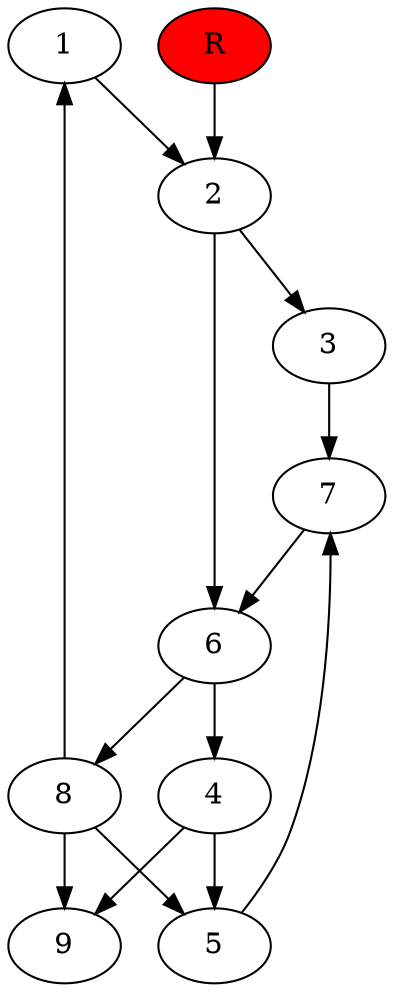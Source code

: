 digraph prb31606 {
	1
	2
	3
	4
	5
	6
	7
	8
	R [fillcolor="#ff0000" style=filled]
	1 -> 2
	2 -> 3
	2 -> 6
	3 -> 7
	4 -> 5
	4 -> 9
	5 -> 7
	6 -> 4
	6 -> 8
	7 -> 6
	8 -> 1
	8 -> 5
	8 -> 9
	R -> 2
}

